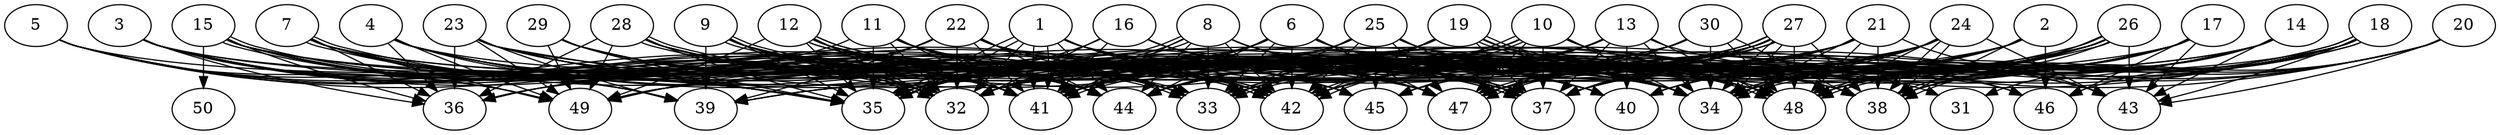 // DAG automatically generated by daggen at Thu Oct  3 14:07:58 2019
// ./daggen --dot -n 50 --ccr 0.5 --fat 0.9 --regular 0.7 --density 0.9 --mindata 5242880 --maxdata 52428800 
digraph G {
  1 [size="56760320", alpha="0.14", expect_size="28380160"] 
  1 -> 32 [size ="28380160"]
  1 -> 35 [size ="28380160"]
  1 -> 35 [size ="28380160"]
  1 -> 41 [size ="28380160"]
  1 -> 41 [size ="28380160"]
  1 -> 42 [size ="28380160"]
  1 -> 43 [size ="28380160"]
  1 -> 44 [size ="28380160"]
  1 -> 45 [size ="28380160"]
  1 -> 47 [size ="28380160"]
  1 -> 48 [size ="28380160"]
  2 [size="96499712", alpha="0.00", expect_size="48249856"] 
  2 -> 34 [size ="48249856"]
  2 -> 37 [size ="48249856"]
  2 -> 38 [size ="48249856"]
  2 -> 39 [size ="48249856"]
  2 -> 40 [size ="48249856"]
  2 -> 41 [size ="48249856"]
  2 -> 42 [size ="48249856"]
  2 -> 44 [size ="48249856"]
  2 -> 46 [size ="48249856"]
  2 -> 47 [size ="48249856"]
  3 [size="35352576", alpha="0.06", expect_size="17676288"] 
  3 -> 33 [size ="17676288"]
  3 -> 34 [size ="17676288"]
  3 -> 35 [size ="17676288"]
  3 -> 36 [size ="17676288"]
  3 -> 39 [size ="17676288"]
  3 -> 41 [size ="17676288"]
  3 -> 42 [size ="17676288"]
  3 -> 44 [size ="17676288"]
  3 -> 47 [size ="17676288"]
  3 -> 49 [size ="17676288"]
  4 [size="21250048", alpha="0.12", expect_size="10625024"] 
  4 -> 32 [size ="10625024"]
  4 -> 34 [size ="10625024"]
  4 -> 35 [size ="10625024"]
  4 -> 36 [size ="10625024"]
  4 -> 37 [size ="10625024"]
  4 -> 40 [size ="10625024"]
  4 -> 41 [size ="10625024"]
  4 -> 42 [size ="10625024"]
  4 -> 44 [size ="10625024"]
  4 -> 45 [size ="10625024"]
  4 -> 49 [size ="10625024"]
  5 [size="82798592", alpha="0.08", expect_size="41399296"] 
  5 -> 35 [size ="41399296"]
  5 -> 39 [size ="41399296"]
  5 -> 41 [size ="41399296"]
  5 -> 42 [size ="41399296"]
  5 -> 44 [size ="41399296"]
  5 -> 47 [size ="41399296"]
  5 -> 49 [size ="41399296"]
  6 [size="40818688", alpha="0.09", expect_size="20409344"] 
  6 -> 31 [size ="20409344"]
  6 -> 32 [size ="20409344"]
  6 -> 33 [size ="20409344"]
  6 -> 34 [size ="20409344"]
  6 -> 35 [size ="20409344"]
  6 -> 38 [size ="20409344"]
  6 -> 41 [size ="20409344"]
  6 -> 42 [size ="20409344"]
  6 -> 44 [size ="20409344"]
  6 -> 47 [size ="20409344"]
  6 -> 49 [size ="20409344"]
  7 [size="42590208", alpha="0.01", expect_size="21295104"] 
  7 -> 32 [size ="21295104"]
  7 -> 33 [size ="21295104"]
  7 -> 33 [size ="21295104"]
  7 -> 34 [size ="21295104"]
  7 -> 35 [size ="21295104"]
  7 -> 36 [size ="21295104"]
  7 -> 39 [size ="21295104"]
  7 -> 42 [size ="21295104"]
  7 -> 44 [size ="21295104"]
  7 -> 47 [size ="21295104"]
  7 -> 48 [size ="21295104"]
  7 -> 49 [size ="21295104"]
  8 [size="81012736", alpha="0.06", expect_size="40506368"] 
  8 -> 32 [size ="40506368"]
  8 -> 33 [size ="40506368"]
  8 -> 34 [size ="40506368"]
  8 -> 35 [size ="40506368"]
  8 -> 35 [size ="40506368"]
  8 -> 37 [size ="40506368"]
  8 -> 40 [size ="40506368"]
  8 -> 41 [size ="40506368"]
  8 -> 42 [size ="40506368"]
  8 -> 44 [size ="40506368"]
  8 -> 48 [size ="40506368"]
  9 [size="104097792", alpha="0.16", expect_size="52048896"] 
  9 -> 32 [size ="52048896"]
  9 -> 33 [size ="52048896"]
  9 -> 34 [size ="52048896"]
  9 -> 35 [size ="52048896"]
  9 -> 37 [size ="52048896"]
  9 -> 39 [size ="52048896"]
  9 -> 41 [size ="52048896"]
  9 -> 42 [size ="52048896"]
  9 -> 42 [size ="52048896"]
  9 -> 44 [size ="52048896"]
  9 -> 45 [size ="52048896"]
  10 [size="72255488", alpha="0.04", expect_size="36127744"] 
  10 -> 32 [size ="36127744"]
  10 -> 33 [size ="36127744"]
  10 -> 34 [size ="36127744"]
  10 -> 35 [size ="36127744"]
  10 -> 37 [size ="36127744"]
  10 -> 41 [size ="36127744"]
  10 -> 42 [size ="36127744"]
  10 -> 42 [size ="36127744"]
  10 -> 43 [size ="36127744"]
  10 -> 44 [size ="36127744"]
  10 -> 46 [size ="36127744"]
  10 -> 47 [size ="36127744"]
  11 [size="62859264", alpha="0.03", expect_size="31429632"] 
  11 -> 32 [size ="31429632"]
  11 -> 33 [size ="31429632"]
  11 -> 34 [size ="31429632"]
  11 -> 35 [size ="31429632"]
  11 -> 36 [size ="31429632"]
  11 -> 37 [size ="31429632"]
  11 -> 40 [size ="31429632"]
  11 -> 41 [size ="31429632"]
  11 -> 42 [size ="31429632"]
  11 -> 44 [size ="31429632"]
  11 -> 45 [size ="31429632"]
  12 [size="32337920", alpha="0.13", expect_size="16168960"] 
  12 -> 32 [size ="16168960"]
  12 -> 33 [size ="16168960"]
  12 -> 34 [size ="16168960"]
  12 -> 35 [size ="16168960"]
  12 -> 37 [size ="16168960"]
  12 -> 37 [size ="16168960"]
  12 -> 41 [size ="16168960"]
  12 -> 42 [size ="16168960"]
  12 -> 42 [size ="16168960"]
  12 -> 44 [size ="16168960"]
  12 -> 49 [size ="16168960"]
  13 [size="33859584", alpha="0.01", expect_size="16929792"] 
  13 -> 32 [size ="16929792"]
  13 -> 33 [size ="16929792"]
  13 -> 34 [size ="16929792"]
  13 -> 35 [size ="16929792"]
  13 -> 37 [size ="16929792"]
  13 -> 40 [size ="16929792"]
  13 -> 41 [size ="16929792"]
  13 -> 42 [size ="16929792"]
  13 -> 44 [size ="16929792"]
  13 -> 45 [size ="16929792"]
  13 -> 46 [size ="16929792"]
  13 -> 48 [size ="16929792"]
  14 [size="61112320", alpha="0.06", expect_size="30556160"] 
  14 -> 31 [size ="30556160"]
  14 -> 32 [size ="30556160"]
  14 -> 33 [size ="30556160"]
  14 -> 34 [size ="30556160"]
  14 -> 35 [size ="30556160"]
  14 -> 37 [size ="30556160"]
  14 -> 40 [size ="30556160"]
  14 -> 43 [size ="30556160"]
  14 -> 48 [size ="30556160"]
  15 [size="21934080", alpha="0.11", expect_size="10967040"] 
  15 -> 32 [size ="10967040"]
  15 -> 32 [size ="10967040"]
  15 -> 33 [size ="10967040"]
  15 -> 35 [size ="10967040"]
  15 -> 36 [size ="10967040"]
  15 -> 37 [size ="10967040"]
  15 -> 38 [size ="10967040"]
  15 -> 41 [size ="10967040"]
  15 -> 44 [size ="10967040"]
  15 -> 48 [size ="10967040"]
  15 -> 50 [size ="10967040"]
  16 [size="58716160", alpha="0.17", expect_size="29358080"] 
  16 -> 32 [size ="29358080"]
  16 -> 35 [size ="29358080"]
  16 -> 37 [size ="29358080"]
  16 -> 41 [size ="29358080"]
  16 -> 47 [size ="29358080"]
  16 -> 48 [size ="29358080"]
  17 [size="102987776", alpha="0.04", expect_size="51493888"] 
  17 -> 33 [size ="51493888"]
  17 -> 34 [size ="51493888"]
  17 -> 35 [size ="51493888"]
  17 -> 37 [size ="51493888"]
  17 -> 38 [size ="51493888"]
  17 -> 42 [size ="51493888"]
  17 -> 43 [size ="51493888"]
  17 -> 44 [size ="51493888"]
  17 -> 45 [size ="51493888"]
  17 -> 46 [size ="51493888"]
  17 -> 47 [size ="51493888"]
  17 -> 48 [size ="51493888"]
  18 [size="14948352", alpha="0.18", expect_size="7474176"] 
  18 -> 34 [size ="7474176"]
  18 -> 34 [size ="7474176"]
  18 -> 35 [size ="7474176"]
  18 -> 37 [size ="7474176"]
  18 -> 38 [size ="7474176"]
  18 -> 42 [size ="7474176"]
  18 -> 43 [size ="7474176"]
  18 -> 44 [size ="7474176"]
  18 -> 46 [size ="7474176"]
  18 -> 47 [size ="7474176"]
  18 -> 48 [size ="7474176"]
  18 -> 48 [size ="7474176"]
  19 [size="44138496", alpha="0.20", expect_size="22069248"] 
  19 -> 32 [size ="22069248"]
  19 -> 34 [size ="22069248"]
  19 -> 35 [size ="22069248"]
  19 -> 36 [size ="22069248"]
  19 -> 37 [size ="22069248"]
  19 -> 41 [size ="22069248"]
  19 -> 42 [size ="22069248"]
  19 -> 43 [size ="22069248"]
  19 -> 44 [size ="22069248"]
  19 -> 48 [size ="22069248"]
  19 -> 48 [size ="22069248"]
  20 [size="25780224", alpha="0.05", expect_size="12890112"] 
  20 -> 33 [size ="12890112"]
  20 -> 34 [size ="12890112"]
  20 -> 37 [size ="12890112"]
  20 -> 38 [size ="12890112"]
  20 -> 43 [size ="12890112"]
  20 -> 47 [size ="12890112"]
  20 -> 48 [size ="12890112"]
  21 [size="44148736", alpha="0.20", expect_size="22074368"] 
  21 -> 32 [size ="22074368"]
  21 -> 34 [size ="22074368"]
  21 -> 37 [size ="22074368"]
  21 -> 38 [size ="22074368"]
  21 -> 39 [size ="22074368"]
  21 -> 42 [size ="22074368"]
  21 -> 43 [size ="22074368"]
  21 -> 44 [size ="22074368"]
  21 -> 48 [size ="22074368"]
  21 -> 49 [size ="22074368"]
  22 [size="57044992", alpha="0.13", expect_size="28522496"] 
  22 -> 32 [size ="28522496"]
  22 -> 33 [size ="28522496"]
  22 -> 34 [size ="28522496"]
  22 -> 36 [size ="28522496"]
  22 -> 37 [size ="28522496"]
  22 -> 38 [size ="28522496"]
  22 -> 39 [size ="28522496"]
  22 -> 41 [size ="28522496"]
  22 -> 44 [size ="28522496"]
  22 -> 46 [size ="28522496"]
  22 -> 47 [size ="28522496"]
  22 -> 49 [size ="28522496"]
  23 [size="24203264", alpha="0.11", expect_size="12101632"] 
  23 -> 32 [size ="12101632"]
  23 -> 33 [size ="12101632"]
  23 -> 34 [size ="12101632"]
  23 -> 35 [size ="12101632"]
  23 -> 36 [size ="12101632"]
  23 -> 38 [size ="12101632"]
  23 -> 39 [size ="12101632"]
  23 -> 40 [size ="12101632"]
  23 -> 47 [size ="12101632"]
  23 -> 49 [size ="12101632"]
  24 [size="30556160", alpha="0.12", expect_size="15278080"] 
  24 -> 32 [size ="15278080"]
  24 -> 33 [size ="15278080"]
  24 -> 34 [size ="15278080"]
  24 -> 37 [size ="15278080"]
  24 -> 38 [size ="15278080"]
  24 -> 38 [size ="15278080"]
  24 -> 39 [size ="15278080"]
  24 -> 40 [size ="15278080"]
  24 -> 41 [size ="15278080"]
  24 -> 42 [size ="15278080"]
  24 -> 43 [size ="15278080"]
  24 -> 44 [size ="15278080"]
  24 -> 45 [size ="15278080"]
  24 -> 47 [size ="15278080"]
  24 -> 48 [size ="15278080"]
  25 [size="60866560", alpha="0.08", expect_size="30433280"] 
  25 -> 32 [size ="30433280"]
  25 -> 33 [size ="30433280"]
  25 -> 34 [size ="30433280"]
  25 -> 35 [size ="30433280"]
  25 -> 37 [size ="30433280"]
  25 -> 38 [size ="30433280"]
  25 -> 41 [size ="30433280"]
  25 -> 42 [size ="30433280"]
  25 -> 45 [size ="30433280"]
  25 -> 47 [size ="30433280"]
  26 [size="19238912", alpha="0.10", expect_size="9619456"] 
  26 -> 33 [size ="9619456"]
  26 -> 33 [size ="9619456"]
  26 -> 34 [size ="9619456"]
  26 -> 37 [size ="9619456"]
  26 -> 38 [size ="9619456"]
  26 -> 38 [size ="9619456"]
  26 -> 40 [size ="9619456"]
  26 -> 41 [size ="9619456"]
  26 -> 42 [size ="9619456"]
  26 -> 43 [size ="9619456"]
  26 -> 44 [size ="9619456"]
  26 -> 47 [size ="9619456"]
  26 -> 48 [size ="9619456"]
  26 -> 49 [size ="9619456"]
  27 [size="100235264", alpha="0.19", expect_size="50117632"] 
  27 -> 33 [size ="50117632"]
  27 -> 34 [size ="50117632"]
  27 -> 34 [size ="50117632"]
  27 -> 35 [size ="50117632"]
  27 -> 37 [size ="50117632"]
  27 -> 38 [size ="50117632"]
  27 -> 41 [size ="50117632"]
  27 -> 41 [size ="50117632"]
  27 -> 42 [size ="50117632"]
  27 -> 44 [size ="50117632"]
  27 -> 47 [size ="50117632"]
  27 -> 47 [size ="50117632"]
  27 -> 48 [size ="50117632"]
  28 [size="26572800", alpha="0.03", expect_size="13286400"] 
  28 -> 33 [size ="13286400"]
  28 -> 35 [size ="13286400"]
  28 -> 36 [size ="13286400"]
  28 -> 37 [size ="13286400"]
  28 -> 37 [size ="13286400"]
  28 -> 38 [size ="13286400"]
  28 -> 41 [size ="13286400"]
  28 -> 47 [size ="13286400"]
  28 -> 49 [size ="13286400"]
  29 [size="16896000", alpha="0.07", expect_size="8448000"] 
  29 -> 33 [size ="8448000"]
  29 -> 35 [size ="8448000"]
  29 -> 41 [size ="8448000"]
  29 -> 44 [size ="8448000"]
  29 -> 47 [size ="8448000"]
  29 -> 48 [size ="8448000"]
  29 -> 49 [size ="8448000"]
  30 [size="16338944", alpha="0.04", expect_size="8169472"] 
  30 -> 32 [size ="8169472"]
  30 -> 34 [size ="8169472"]
  30 -> 35 [size ="8169472"]
  30 -> 38 [size ="8169472"]
  30 -> 41 [size ="8169472"]
  30 -> 47 [size ="8169472"]
  30 -> 48 [size ="8169472"]
  31 [size="39393280", alpha="0.12", expect_size="19696640"] 
  32 [size="37963776", alpha="0.05", expect_size="18981888"] 
  33 [size="98066432", alpha="0.03", expect_size="49033216"] 
  34 [size="55826432", alpha="0.11", expect_size="27913216"] 
  35 [size="16381952", alpha="0.02", expect_size="8190976"] 
  36 [size="52043776", alpha="0.03", expect_size="26021888"] 
  37 [size="98777088", alpha="0.04", expect_size="49388544"] 
  38 [size="94312448", alpha="0.05", expect_size="47156224"] 
  39 [size="14809088", alpha="0.14", expect_size="7404544"] 
  40 [size="48248832", alpha="0.06", expect_size="24124416"] 
  41 [size="67661824", alpha="0.05", expect_size="33830912"] 
  42 [size="31047680", alpha="0.14", expect_size="15523840"] 
  43 [size="54634496", alpha="0.06", expect_size="27317248"] 
  44 [size="67422208", alpha="0.02", expect_size="33711104"] 
  45 [size="25669632", alpha="0.09", expect_size="12834816"] 
  46 [size="35196928", alpha="0.18", expect_size="17598464"] 
  47 [size="49860608", alpha="0.06", expect_size="24930304"] 
  48 [size="67792896", alpha="0.17", expect_size="33896448"] 
  49 [size="93456384", alpha="0.09", expect_size="46728192"] 
  50 [size="66134016", alpha="0.03", expect_size="33067008"] 
}
